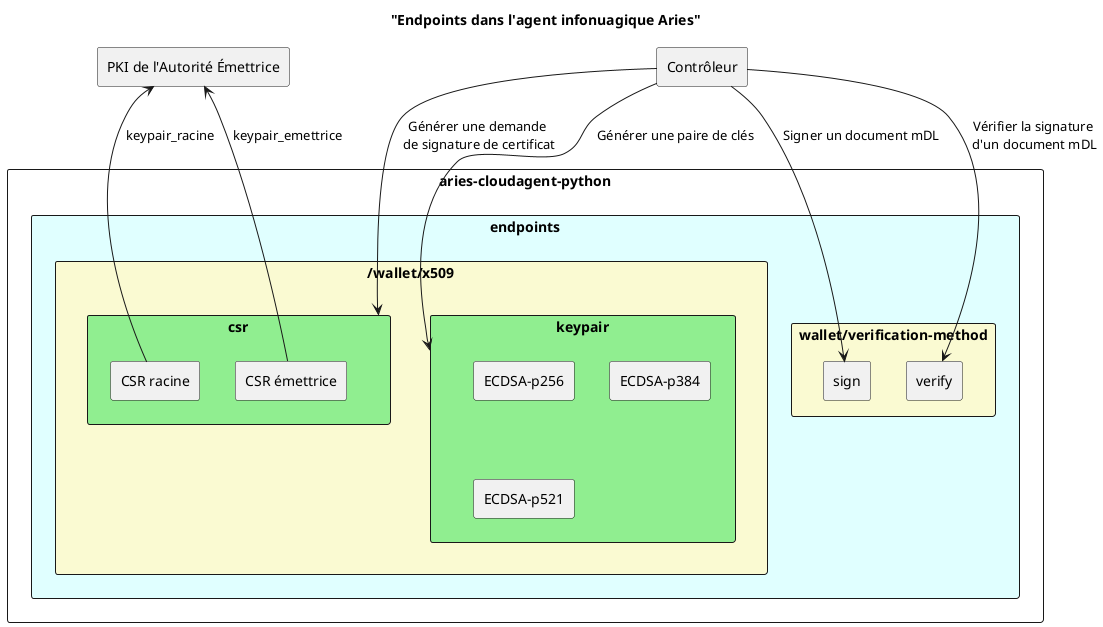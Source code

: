 @startuml aries_cloudagent_python
allow_mixing

title 
    "Endpoints dans l'agent infonuagique Aries"
end title

' Définition DU CONTRÔLEUR
rectangle "Contrôleur" as resp_pki_saaq

' La PKI de l'Autorité Émettrice
rectangle "PKI de l'Autorité Émettrice" as pki  

' L'agent infonuagique Aries
rectangle "aries-cloudagent-python" as acapy {

    ' Définition des endpoints
    rectangle "endpoints" as endpoints #LightCyan{

        ' Définition des endpoints pour générer des clés de signature
        rectangle "/wallet/x509" as wallet_x509 #LightGoldenRodYellow{
            rectangle "keypair" as keypair #LightGreen{
                rectangle "ECDSA-p256" as ECDSAp256
                rectangle "ECDSA-p384" as ECDSAp384
                rectangle "ECDSA-p521" as ECDSAp521
            }
            rectangle "csr" as csr #LightGreen{
                rectangle "CSR racine" as csr_racine
                rectangle "CSR émettrice" as csr_emettrice  
            }
        }

        ' Définition des endpoints lorsque les clés existent déjà
        rectangle "wallet/verification-method" as wallet_verification_method #LightGoldenRodYellow{
            ' On a besoin de la clé privé, la méthode permet d'aller chercher la clé privé dans le wallet de l'ACA-PY.
            rectangle "sign" as sign 
            
            ' On a besoin de la clé publique, elle va être émise avec un certificat, la méthode permet d'aller chercher la clé publique dans le wallet de l'ACA-PY qui se présente dans un certificat (le verkey).
            rectangle "verify" as verify 
        }
        
    }

    ' Définition des liens et rélations  
    csr_racine -up-> pki : "keypair_racine"
    csr_emettrice -up-> pki : "keypair_emettrice"

    ' Définition des actions de l'acteur 
    resp_pki_saaq -down-> keypair : "Générer une paire de clés"
    resp_pki_saaq -down-> csr : "Générer une demande \nde signature de certificat"
    resp_pki_saaq -down-> sign : "Signer un document mDL"
    resp_pki_saaq -down-> verify : "Vérifier la signature\n d'un document mDL"
}

@enduml
